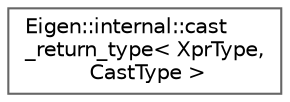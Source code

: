 digraph "Graphical Class Hierarchy"
{
 // LATEX_PDF_SIZE
  bgcolor="transparent";
  edge [fontname=Helvetica,fontsize=10,labelfontname=Helvetica,labelfontsize=10];
  node [fontname=Helvetica,fontsize=10,shape=box,height=0.2,width=0.4];
  rankdir="LR";
  Node0 [id="Node000000",label="Eigen::internal::cast\l_return_type\< XprType,\l CastType \>",height=0.2,width=0.4,color="grey40", fillcolor="white", style="filled",URL="$structEigen_1_1internal_1_1cast__return__type.html",tooltip=" "];
}

